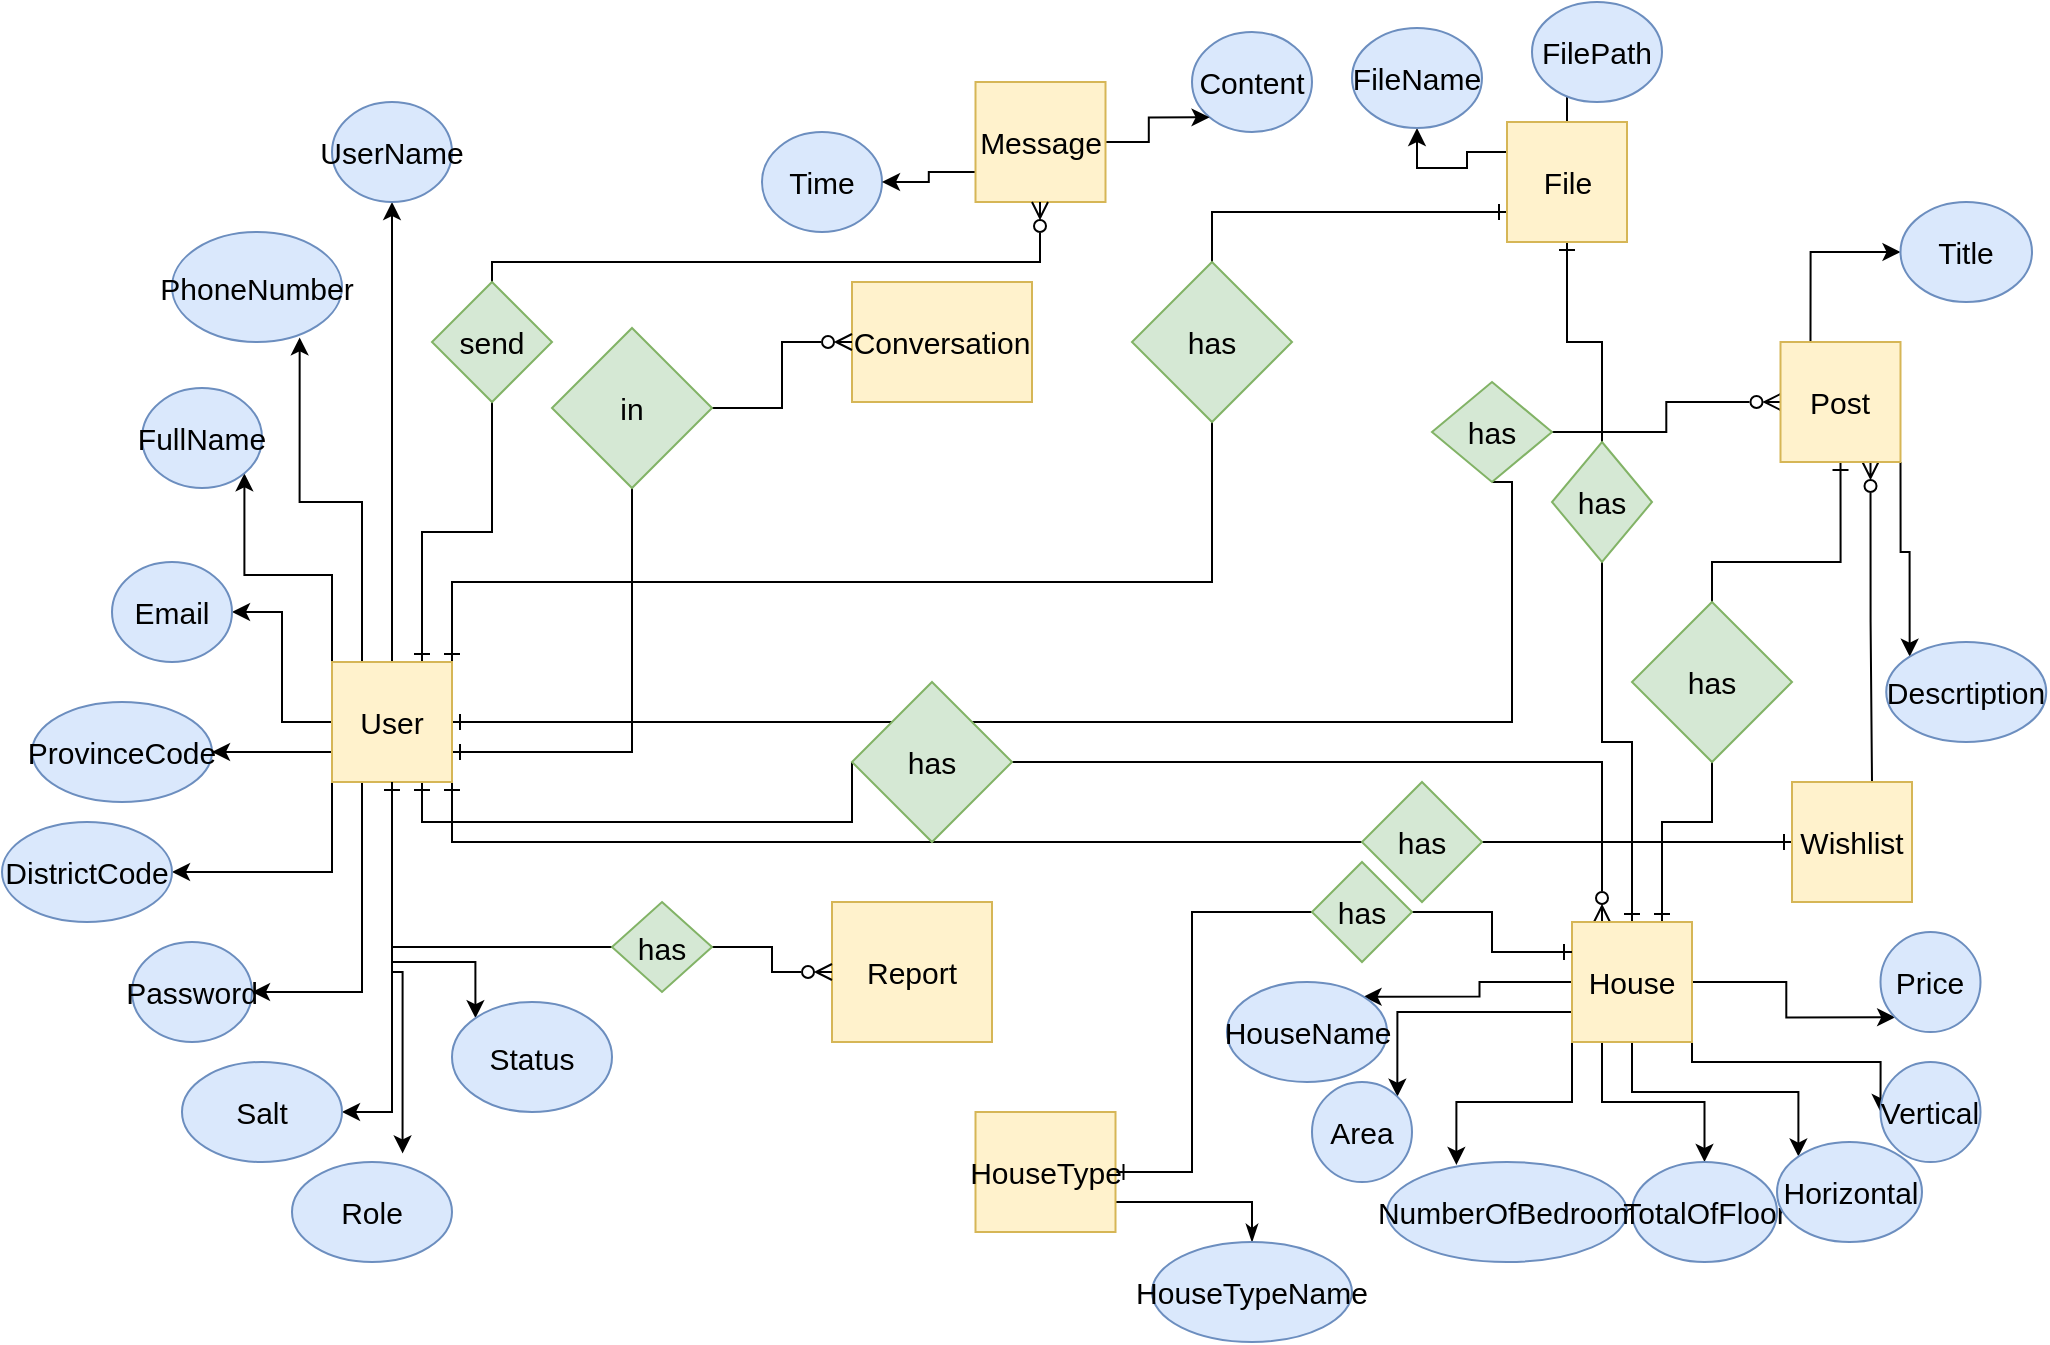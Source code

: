 <mxfile version="19.0.3" type="device"><diagram id="FmdwxySDSCKp9Opaka83" name="Page-1"><mxGraphModel dx="1483" dy="916" grid="1" gridSize="10" guides="1" tooltips="1" connect="1" arrows="1" fold="1" page="1" pageScale="1" pageWidth="850" pageHeight="1100" math="0" shadow="0"><root><mxCell id="0"/><mxCell id="1" parent="0"/><mxCell id="vothqKepjaV7IMrri9B3-199" style="edgeStyle=orthogonalEdgeStyle;rounded=0;orthogonalLoop=1;jettySize=auto;html=1;exitX=1;exitY=0.5;exitDx=0;exitDy=0;entryX=0.5;entryY=1;entryDx=0;entryDy=0;startArrow=ERone;startFill=0;endArrow=none;endFill=0;strokeColor=default;fontSize=15;" parent="1" source="vothqKepjaV7IMrri9B3-1" target="vothqKepjaV7IMrri9B3-181" edge="1"><mxGeometry relative="1" as="geometry"><Array as="points"><mxPoint x="930" y="720"/></Array></mxGeometry></mxCell><mxCell id="vothqKepjaV7IMrri9B3-203" style="edgeStyle=orthogonalEdgeStyle;rounded=0;orthogonalLoop=1;jettySize=auto;html=1;exitX=1;exitY=0;exitDx=0;exitDy=0;entryX=0.5;entryY=1;entryDx=0;entryDy=0;startArrow=ERone;startFill=0;endArrow=none;endFill=0;strokeColor=default;fontSize=15;" parent="1" source="vothqKepjaV7IMrri9B3-1" target="vothqKepjaV7IMrri9B3-153" edge="1"><mxGeometry relative="1" as="geometry"><Array as="points"><mxPoint x="400" y="650"/><mxPoint x="780" y="650"/></Array></mxGeometry></mxCell><mxCell id="vothqKepjaV7IMrri9B3-208" style="edgeStyle=orthogonalEdgeStyle;rounded=0;orthogonalLoop=1;jettySize=auto;html=1;exitX=0.75;exitY=1;exitDx=0;exitDy=0;entryX=0;entryY=0.5;entryDx=0;entryDy=0;startArrow=ERone;startFill=0;endArrow=none;endFill=0;strokeColor=default;fontSize=15;" parent="1" source="vothqKepjaV7IMrri9B3-1" target="vothqKepjaV7IMrri9B3-186" edge="1"><mxGeometry relative="1" as="geometry"><Array as="points"><mxPoint x="385" y="770"/><mxPoint x="600" y="770"/></Array></mxGeometry></mxCell><mxCell id="vothqKepjaV7IMrri9B3-209" style="edgeStyle=orthogonalEdgeStyle;rounded=0;orthogonalLoop=1;jettySize=auto;html=1;exitX=1;exitY=0.75;exitDx=0;exitDy=0;entryX=0.5;entryY=1;entryDx=0;entryDy=0;startArrow=ERone;startFill=0;endArrow=none;endFill=0;strokeColor=default;fontSize=15;" parent="1" source="vothqKepjaV7IMrri9B3-1" target="vothqKepjaV7IMrri9B3-151" edge="1"><mxGeometry relative="1" as="geometry"/></mxCell><mxCell id="rPkwIW3yIsVWiHmnb6V8-9" style="edgeStyle=orthogonalEdgeStyle;rounded=0;orthogonalLoop=1;jettySize=auto;html=1;exitX=1;exitY=1;exitDx=0;exitDy=0;entryX=0;entryY=0.5;entryDx=0;entryDy=0;startArrow=ERone;startFill=0;endArrow=none;endFill=0;fontSize=15;" parent="1" source="vothqKepjaV7IMrri9B3-1" target="rPkwIW3yIsVWiHmnb6V8-8" edge="1"><mxGeometry relative="1" as="geometry"/></mxCell><mxCell id="sPiIAonS0oE09B1eWnh9-6" style="edgeStyle=orthogonalEdgeStyle;rounded=0;orthogonalLoop=1;jettySize=auto;html=1;exitX=0.75;exitY=0;exitDx=0;exitDy=0;entryX=0.5;entryY=1;entryDx=0;entryDy=0;endArrow=none;endFill=0;startArrow=ERone;startFill=0;fontSize=15;" parent="1" source="vothqKepjaV7IMrri9B3-1" target="sPiIAonS0oE09B1eWnh9-4" edge="1"><mxGeometry relative="1" as="geometry"/></mxCell><mxCell id="fuCvZOKL_5Oe063nIJiY-7" style="edgeStyle=orthogonalEdgeStyle;rounded=0;orthogonalLoop=1;jettySize=auto;html=1;exitX=0.5;exitY=0;exitDx=0;exitDy=0;entryX=0.5;entryY=1;entryDx=0;entryDy=0;fontSize=15;" edge="1" parent="1" source="vothqKepjaV7IMrri9B3-1" target="vothqKepjaV7IMrri9B3-9"><mxGeometry relative="1" as="geometry"/></mxCell><mxCell id="fuCvZOKL_5Oe063nIJiY-8" style="edgeStyle=orthogonalEdgeStyle;rounded=0;orthogonalLoop=1;jettySize=auto;html=1;exitX=0.25;exitY=0;exitDx=0;exitDy=0;entryX=0.751;entryY=0.958;entryDx=0;entryDy=0;entryPerimeter=0;fontSize=15;" edge="1" parent="1" source="vothqKepjaV7IMrri9B3-1" target="vothqKepjaV7IMrri9B3-8"><mxGeometry relative="1" as="geometry"/></mxCell><mxCell id="fuCvZOKL_5Oe063nIJiY-9" style="edgeStyle=orthogonalEdgeStyle;rounded=0;orthogonalLoop=1;jettySize=auto;html=1;exitX=0;exitY=0;exitDx=0;exitDy=0;entryX=1;entryY=1;entryDx=0;entryDy=0;fontSize=15;" edge="1" parent="1" source="vothqKepjaV7IMrri9B3-1" target="vothqKepjaV7IMrri9B3-7"><mxGeometry relative="1" as="geometry"/></mxCell><mxCell id="fuCvZOKL_5Oe063nIJiY-10" value="" style="edgeStyle=orthogonalEdgeStyle;rounded=0;orthogonalLoop=1;jettySize=auto;html=1;fontSize=15;" edge="1" parent="1" source="vothqKepjaV7IMrri9B3-1" target="vothqKepjaV7IMrri9B3-6"><mxGeometry relative="1" as="geometry"/></mxCell><mxCell id="fuCvZOKL_5Oe063nIJiY-11" style="edgeStyle=orthogonalEdgeStyle;rounded=0;orthogonalLoop=1;jettySize=auto;html=1;exitX=0;exitY=0.75;exitDx=0;exitDy=0;entryX=1;entryY=0.5;entryDx=0;entryDy=0;fontSize=15;" edge="1" parent="1" source="vothqKepjaV7IMrri9B3-1" target="vothqKepjaV7IMrri9B3-5"><mxGeometry relative="1" as="geometry"/></mxCell><mxCell id="fuCvZOKL_5Oe063nIJiY-12" style="edgeStyle=orthogonalEdgeStyle;rounded=0;orthogonalLoop=1;jettySize=auto;html=1;exitX=0;exitY=1;exitDx=0;exitDy=0;entryX=1;entryY=0.5;entryDx=0;entryDy=0;fontSize=15;" edge="1" parent="1" source="vothqKepjaV7IMrri9B3-1" target="vothqKepjaV7IMrri9B3-4"><mxGeometry relative="1" as="geometry"/></mxCell><mxCell id="fuCvZOKL_5Oe063nIJiY-14" style="edgeStyle=orthogonalEdgeStyle;rounded=0;orthogonalLoop=1;jettySize=auto;html=1;exitX=0.25;exitY=1;exitDx=0;exitDy=0;entryX=1;entryY=0.5;entryDx=0;entryDy=0;fontSize=15;" edge="1" parent="1" source="vothqKepjaV7IMrri9B3-1" target="vothqKepjaV7IMrri9B3-3"><mxGeometry relative="1" as="geometry"/></mxCell><mxCell id="fuCvZOKL_5Oe063nIJiY-16" style="edgeStyle=orthogonalEdgeStyle;rounded=0;orthogonalLoop=1;jettySize=auto;html=1;exitX=0.5;exitY=1;exitDx=0;exitDy=0;entryX=1;entryY=0.5;entryDx=0;entryDy=0;fontSize=15;" edge="1" parent="1" source="vothqKepjaV7IMrri9B3-1" target="vothqKepjaV7IMrri9B3-10"><mxGeometry relative="1" as="geometry"/></mxCell><mxCell id="fuCvZOKL_5Oe063nIJiY-18" style="edgeStyle=orthogonalEdgeStyle;rounded=0;orthogonalLoop=1;jettySize=auto;html=1;exitX=0.5;exitY=1;exitDx=0;exitDy=0;entryX=0.691;entryY=-0.086;entryDx=0;entryDy=0;entryPerimeter=0;fontSize=15;" edge="1" parent="1" source="vothqKepjaV7IMrri9B3-1" target="vothqKepjaV7IMrri9B3-12"><mxGeometry relative="1" as="geometry"/></mxCell><mxCell id="fuCvZOKL_5Oe063nIJiY-19" style="edgeStyle=orthogonalEdgeStyle;rounded=0;orthogonalLoop=1;jettySize=auto;html=1;exitX=0.5;exitY=1;exitDx=0;exitDy=0;entryX=0;entryY=0;entryDx=0;entryDy=0;fontSize=15;" edge="1" parent="1" source="vothqKepjaV7IMrri9B3-1" target="vothqKepjaV7IMrri9B3-13"><mxGeometry relative="1" as="geometry"><Array as="points"><mxPoint x="370" y="840"/><mxPoint x="411" y="840"/></Array></mxGeometry></mxCell><mxCell id="vothqKepjaV7IMrri9B3-1" value="User" style="rounded=0;whiteSpace=wrap;html=1;fillColor=#fff2cc;strokeColor=#d6b656;fontSize=15;" parent="1" vertex="1"><mxGeometry x="340" y="690" width="60" height="60" as="geometry"/></mxCell><mxCell id="vothqKepjaV7IMrri9B3-3" value="Password" style="ellipse;whiteSpace=wrap;html=1;fillColor=#dae8fc;strokeColor=#6c8ebf;fontSize=15;" parent="1" vertex="1"><mxGeometry x="240" y="830" width="60" height="50" as="geometry"/></mxCell><mxCell id="vothqKepjaV7IMrri9B3-4" value="DistrictCode" style="ellipse;whiteSpace=wrap;html=1;fillColor=#dae8fc;strokeColor=#6c8ebf;fontSize=15;" parent="1" vertex="1"><mxGeometry x="175" y="770" width="85" height="50" as="geometry"/></mxCell><mxCell id="vothqKepjaV7IMrri9B3-5" value="ProvinceCode" style="ellipse;whiteSpace=wrap;html=1;fillColor=#dae8fc;strokeColor=#6c8ebf;fontSize=15;" parent="1" vertex="1"><mxGeometry x="190" y="710" width="90" height="50" as="geometry"/></mxCell><mxCell id="vothqKepjaV7IMrri9B3-6" value="Email" style="ellipse;whiteSpace=wrap;html=1;fillColor=#dae8fc;strokeColor=#6c8ebf;direction=south;fontSize=15;" parent="1" vertex="1"><mxGeometry x="230" y="640" width="60" height="50" as="geometry"/></mxCell><mxCell id="vothqKepjaV7IMrri9B3-7" value="FullName" style="ellipse;whiteSpace=wrap;html=1;fillColor=#dae8fc;strokeColor=#6c8ebf;fontSize=15;" parent="1" vertex="1"><mxGeometry x="245" y="553" width="60" height="50" as="geometry"/></mxCell><mxCell id="vothqKepjaV7IMrri9B3-8" value="PhoneNumber" style="ellipse;whiteSpace=wrap;html=1;fillColor=#dae8fc;strokeColor=#6c8ebf;fontSize=15;" parent="1" vertex="1"><mxGeometry x="260" y="475" width="85" height="55" as="geometry"/></mxCell><mxCell id="vothqKepjaV7IMrri9B3-9" value="UserName" style="ellipse;whiteSpace=wrap;html=1;fillColor=#dae8fc;strokeColor=#6c8ebf;fontSize=15;" parent="1" vertex="1"><mxGeometry x="340" y="410" width="60" height="50" as="geometry"/></mxCell><mxCell id="vothqKepjaV7IMrri9B3-10" value="Salt" style="ellipse;whiteSpace=wrap;html=1;fillColor=#dae8fc;strokeColor=#6c8ebf;fontSize=15;" parent="1" vertex="1"><mxGeometry x="265" y="890" width="80" height="50" as="geometry"/></mxCell><mxCell id="vothqKepjaV7IMrri9B3-12" value="Role" style="ellipse;whiteSpace=wrap;html=1;fillColor=#dae8fc;strokeColor=#6c8ebf;fontSize=15;" parent="1" vertex="1"><mxGeometry x="320" y="940" width="80" height="50" as="geometry"/></mxCell><mxCell id="vothqKepjaV7IMrri9B3-13" value="Status" style="ellipse;whiteSpace=wrap;html=1;fillColor=#dae8fc;strokeColor=#6c8ebf;fontSize=15;" parent="1" vertex="1"><mxGeometry x="400" y="860" width="80" height="55" as="geometry"/></mxCell><mxCell id="vothqKepjaV7IMrri9B3-56" value="Conversation" style="rounded=0;whiteSpace=wrap;html=1;fillColor=#fff2cc;strokeColor=#d6b656;fontSize=15;" parent="1" vertex="1"><mxGeometry x="600" y="500" width="90" height="60" as="geometry"/></mxCell><mxCell id="vothqKepjaV7IMrri9B3-57" value="Time" style="ellipse;whiteSpace=wrap;html=1;fillColor=#dae8fc;strokeColor=#6c8ebf;fontSize=15;" parent="1" vertex="1"><mxGeometry x="555" y="425" width="60" height="50" as="geometry"/></mxCell><mxCell id="vothqKepjaV7IMrri9B3-79" value="Content&lt;br style=&quot;font-size: 15px;&quot;&gt;" style="ellipse;whiteSpace=wrap;html=1;fillColor=#dae8fc;strokeColor=#6c8ebf;fontSize=15;" parent="1" vertex="1"><mxGeometry x="770" y="375" width="60" height="50" as="geometry"/></mxCell><mxCell id="vothqKepjaV7IMrri9B3-206" style="edgeStyle=orthogonalEdgeStyle;rounded=0;orthogonalLoop=1;jettySize=auto;html=1;exitX=0;exitY=0.75;exitDx=0;exitDy=0;startArrow=ERone;startFill=0;endArrow=none;endFill=0;strokeColor=default;fontSize=15;" parent="1" source="vothqKepjaV7IMrri9B3-86" target="vothqKepjaV7IMrri9B3-153" edge="1"><mxGeometry relative="1" as="geometry"/></mxCell><mxCell id="vothqKepjaV7IMrri9B3-215" style="edgeStyle=orthogonalEdgeStyle;rounded=0;orthogonalLoop=1;jettySize=auto;html=1;exitX=0.5;exitY=1;exitDx=0;exitDy=0;entryX=0.5;entryY=0;entryDx=0;entryDy=0;startArrow=ERone;startFill=0;endArrow=none;endFill=0;strokeColor=default;fontSize=15;" parent="1" source="vothqKepjaV7IMrri9B3-86" target="vothqKepjaV7IMrri9B3-152" edge="1"><mxGeometry relative="1" as="geometry"/></mxCell><mxCell id="fuCvZOKL_5Oe063nIJiY-4" style="edgeStyle=orthogonalEdgeStyle;rounded=0;orthogonalLoop=1;jettySize=auto;html=1;exitX=0;exitY=0.25;exitDx=0;exitDy=0;entryX=0.5;entryY=1;entryDx=0;entryDy=0;fontSize=15;" edge="1" parent="1" source="vothqKepjaV7IMrri9B3-86" target="vothqKepjaV7IMrri9B3-88"><mxGeometry relative="1" as="geometry"/></mxCell><mxCell id="fuCvZOKL_5Oe063nIJiY-6" style="edgeStyle=orthogonalEdgeStyle;rounded=0;orthogonalLoop=1;jettySize=auto;html=1;exitX=0.5;exitY=0;exitDx=0;exitDy=0;fontSize=15;" edge="1" parent="1" source="vothqKepjaV7IMrri9B3-86" target="vothqKepjaV7IMrri9B3-89"><mxGeometry relative="1" as="geometry"/></mxCell><mxCell id="vothqKepjaV7IMrri9B3-86" value="File" style="rounded=0;whiteSpace=wrap;html=1;fillColor=#fff2cc;strokeColor=#d6b656;fontSize=15;" parent="1" vertex="1"><mxGeometry x="927.5" y="420" width="60" height="60" as="geometry"/></mxCell><mxCell id="vothqKepjaV7IMrri9B3-88" value="FileName" style="ellipse;whiteSpace=wrap;html=1;fillColor=#dae8fc;strokeColor=#6c8ebf;fontSize=15;" parent="1" vertex="1"><mxGeometry x="850" y="373" width="65" height="50" as="geometry"/></mxCell><mxCell id="vothqKepjaV7IMrri9B3-89" value="FilePath" style="ellipse;whiteSpace=wrap;html=1;fillColor=#dae8fc;strokeColor=#6c8ebf;fontSize=15;" parent="1" vertex="1"><mxGeometry x="940" y="360" width="65" height="50" as="geometry"/></mxCell><mxCell id="vothqKepjaV7IMrri9B3-200" style="edgeStyle=orthogonalEdgeStyle;rounded=0;orthogonalLoop=1;jettySize=auto;html=1;exitX=0;exitY=0.5;exitDx=0;exitDy=0;entryX=1;entryY=0.5;entryDx=0;entryDy=0;startArrow=ERzeroToMany;startFill=0;endArrow=none;endFill=0;strokeColor=default;fontSize=15;" parent="1" source="vothqKepjaV7IMrri9B3-98" target="vothqKepjaV7IMrri9B3-181" edge="1"><mxGeometry relative="1" as="geometry"/></mxCell><mxCell id="vothqKepjaV7IMrri9B3-217" style="edgeStyle=orthogonalEdgeStyle;rounded=0;orthogonalLoop=1;jettySize=auto;html=1;exitX=0.5;exitY=1;exitDx=0;exitDy=0;entryX=0.5;entryY=0;entryDx=0;entryDy=0;startArrow=ERone;startFill=0;endArrow=none;endFill=0;strokeColor=default;fontSize=15;" parent="1" source="vothqKepjaV7IMrri9B3-98" target="vothqKepjaV7IMrri9B3-170" edge="1"><mxGeometry relative="1" as="geometry"><Array as="points"><mxPoint x="1094" y="640"/><mxPoint x="1030" y="640"/></Array></mxGeometry></mxCell><mxCell id="rPkwIW3yIsVWiHmnb6V8-12" style="edgeStyle=orthogonalEdgeStyle;rounded=0;orthogonalLoop=1;jettySize=auto;html=1;exitX=0.75;exitY=1;exitDx=0;exitDy=0;entryX=0.75;entryY=0;entryDx=0;entryDy=0;startArrow=ERzeroToMany;startFill=0;endArrow=none;endFill=0;fontSize=15;" parent="1" source="vothqKepjaV7IMrri9B3-98" target="rPkwIW3yIsVWiHmnb6V8-2" edge="1"><mxGeometry relative="1" as="geometry"><Array as="points"><mxPoint x="1109" y="670"/><mxPoint x="1110" y="750"/></Array></mxGeometry></mxCell><mxCell id="fuCvZOKL_5Oe063nIJiY-22" style="edgeStyle=orthogonalEdgeStyle;rounded=0;orthogonalLoop=1;jettySize=auto;html=1;exitX=0.25;exitY=0;exitDx=0;exitDy=0;entryX=0;entryY=0.5;entryDx=0;entryDy=0;fontSize=15;" edge="1" parent="1" source="vothqKepjaV7IMrri9B3-98" target="vothqKepjaV7IMrri9B3-100"><mxGeometry relative="1" as="geometry"/></mxCell><mxCell id="fuCvZOKL_5Oe063nIJiY-23" style="edgeStyle=orthogonalEdgeStyle;rounded=0;orthogonalLoop=1;jettySize=auto;html=1;exitX=1;exitY=1;exitDx=0;exitDy=0;entryX=0;entryY=0;entryDx=0;entryDy=0;fontSize=15;" edge="1" parent="1" source="vothqKepjaV7IMrri9B3-98" target="vothqKepjaV7IMrri9B3-104"><mxGeometry relative="1" as="geometry"/></mxCell><mxCell id="vothqKepjaV7IMrri9B3-98" value="Post" style="rounded=0;whiteSpace=wrap;html=1;fillColor=#fff2cc;strokeColor=#d6b656;fontSize=15;" parent="1" vertex="1"><mxGeometry x="1064.25" y="530" width="60" height="60" as="geometry"/></mxCell><mxCell id="vothqKepjaV7IMrri9B3-100" value="Title" style="ellipse;whiteSpace=wrap;html=1;fillColor=#dae8fc;strokeColor=#6c8ebf;fontSize=15;" parent="1" vertex="1"><mxGeometry x="1124.25" y="460" width="65.75" height="50" as="geometry"/></mxCell><mxCell id="vothqKepjaV7IMrri9B3-104" value="Descrtiption" style="ellipse;whiteSpace=wrap;html=1;fillColor=#dae8fc;strokeColor=#6c8ebf;fontSize=15;" parent="1" vertex="1"><mxGeometry x="1117.12" y="680" width="80" height="50" as="geometry"/></mxCell><mxCell id="vothqKepjaV7IMrri9B3-166" style="edgeStyle=orthogonalEdgeStyle;rounded=0;orthogonalLoop=1;jettySize=auto;html=1;exitX=0.5;exitY=0;exitDx=0;exitDy=0;startArrow=ERone;startFill=0;endArrow=none;endFill=0;strokeColor=default;fontSize=15;" parent="1" source="vothqKepjaV7IMrri9B3-111" target="vothqKepjaV7IMrri9B3-152" edge="1"><mxGeometry relative="1" as="geometry"/></mxCell><mxCell id="vothqKepjaV7IMrri9B3-216" style="edgeStyle=orthogonalEdgeStyle;rounded=0;orthogonalLoop=1;jettySize=auto;html=1;exitX=0.75;exitY=0;exitDx=0;exitDy=0;entryX=0.5;entryY=1;entryDx=0;entryDy=0;startArrow=ERone;startFill=0;endArrow=none;endFill=0;strokeColor=default;fontSize=15;" parent="1" source="vothqKepjaV7IMrri9B3-111" target="vothqKepjaV7IMrri9B3-170" edge="1"><mxGeometry relative="1" as="geometry"><Array as="points"><mxPoint x="1005" y="770"/><mxPoint x="1030" y="770"/></Array></mxGeometry></mxCell><mxCell id="vothqKepjaV7IMrri9B3-219" style="edgeStyle=orthogonalEdgeStyle;rounded=0;orthogonalLoop=1;jettySize=auto;html=1;exitX=0.25;exitY=0;exitDx=0;exitDy=0;entryX=1;entryY=1;entryDx=0;entryDy=0;startArrow=ERzeroToMany;startFill=0;endArrow=none;endFill=0;strokeColor=default;fontSize=15;" parent="1" source="vothqKepjaV7IMrri9B3-111" target="vothqKepjaV7IMrri9B3-186" edge="1"><mxGeometry relative="1" as="geometry"><Array as="points"><mxPoint x="975" y="740"/><mxPoint x="660" y="740"/></Array></mxGeometry></mxCell><mxCell id="fuCvZOKL_5Oe063nIJiY-26" style="edgeStyle=orthogonalEdgeStyle;rounded=0;orthogonalLoop=1;jettySize=auto;html=1;exitX=0;exitY=0.5;exitDx=0;exitDy=0;entryX=1;entryY=0;entryDx=0;entryDy=0;fontSize=15;" edge="1" parent="1" source="vothqKepjaV7IMrri9B3-111" target="vothqKepjaV7IMrri9B3-120"><mxGeometry relative="1" as="geometry"/></mxCell><mxCell id="fuCvZOKL_5Oe063nIJiY-27" style="edgeStyle=orthogonalEdgeStyle;rounded=0;orthogonalLoop=1;jettySize=auto;html=1;exitX=0;exitY=0.75;exitDx=0;exitDy=0;entryX=1;entryY=0;entryDx=0;entryDy=0;fontSize=15;" edge="1" parent="1" source="vothqKepjaV7IMrri9B3-111" target="vothqKepjaV7IMrri9B3-123"><mxGeometry relative="1" as="geometry"/></mxCell><mxCell id="fuCvZOKL_5Oe063nIJiY-28" style="edgeStyle=orthogonalEdgeStyle;rounded=0;orthogonalLoop=1;jettySize=auto;html=1;exitX=0;exitY=1;exitDx=0;exitDy=0;entryX=0.289;entryY=0.029;entryDx=0;entryDy=0;entryPerimeter=0;fontSize=15;" edge="1" parent="1" source="vothqKepjaV7IMrri9B3-111" target="vothqKepjaV7IMrri9B3-124"><mxGeometry relative="1" as="geometry"/></mxCell><mxCell id="fuCvZOKL_5Oe063nIJiY-29" style="edgeStyle=orthogonalEdgeStyle;rounded=0;orthogonalLoop=1;jettySize=auto;html=1;exitX=0.25;exitY=1;exitDx=0;exitDy=0;fontSize=15;" edge="1" parent="1" source="vothqKepjaV7IMrri9B3-111" target="vothqKepjaV7IMrri9B3-125"><mxGeometry relative="1" as="geometry"/></mxCell><mxCell id="fuCvZOKL_5Oe063nIJiY-30" style="edgeStyle=orthogonalEdgeStyle;rounded=0;orthogonalLoop=1;jettySize=auto;html=1;exitX=0.5;exitY=1;exitDx=0;exitDy=0;entryX=0;entryY=0;entryDx=0;entryDy=0;fontSize=15;" edge="1" parent="1" source="vothqKepjaV7IMrri9B3-111" target="vothqKepjaV7IMrri9B3-127"><mxGeometry relative="1" as="geometry"/></mxCell><mxCell id="fuCvZOKL_5Oe063nIJiY-31" style="edgeStyle=orthogonalEdgeStyle;rounded=0;orthogonalLoop=1;jettySize=auto;html=1;exitX=1;exitY=1;exitDx=0;exitDy=0;entryX=0;entryY=0.5;entryDx=0;entryDy=0;fontSize=15;" edge="1" parent="1" source="vothqKepjaV7IMrri9B3-111" target="vothqKepjaV7IMrri9B3-128"><mxGeometry relative="1" as="geometry"><Array as="points"><mxPoint x="1020" y="890"/><mxPoint x="1114" y="890"/></Array></mxGeometry></mxCell><mxCell id="fuCvZOKL_5Oe063nIJiY-32" style="edgeStyle=orthogonalEdgeStyle;rounded=0;orthogonalLoop=1;jettySize=auto;html=1;exitX=1;exitY=0.5;exitDx=0;exitDy=0;entryX=0;entryY=1;entryDx=0;entryDy=0;fontSize=15;" edge="1" parent="1" source="vothqKepjaV7IMrri9B3-111" target="vothqKepjaV7IMrri9B3-129"><mxGeometry relative="1" as="geometry"/></mxCell><mxCell id="vothqKepjaV7IMrri9B3-111" value="House" style="rounded=0;whiteSpace=wrap;html=1;fillColor=#fff2cc;strokeColor=#d6b656;fontSize=15;" parent="1" vertex="1"><mxGeometry x="960" y="820" width="60" height="60" as="geometry"/></mxCell><mxCell id="vothqKepjaV7IMrri9B3-120" value="HouseName" style="ellipse;whiteSpace=wrap;html=1;fillColor=#dae8fc;strokeColor=#6c8ebf;fontSize=15;" parent="1" vertex="1"><mxGeometry x="787.5" y="850" width="80" height="50" as="geometry"/></mxCell><mxCell id="vothqKepjaV7IMrri9B3-123" value="Area" style="ellipse;whiteSpace=wrap;html=1;fillColor=#dae8fc;strokeColor=#6c8ebf;fontSize=15;" parent="1" vertex="1"><mxGeometry x="830" y="900" width="50" height="50" as="geometry"/></mxCell><mxCell id="vothqKepjaV7IMrri9B3-124" value="NumberOfBedroom" style="ellipse;whiteSpace=wrap;html=1;fillColor=#dae8fc;strokeColor=#6c8ebf;fontSize=15;" parent="1" vertex="1"><mxGeometry x="867.5" y="940" width="120" height="50" as="geometry"/></mxCell><mxCell id="vothqKepjaV7IMrri9B3-125" value="TotalOfFloor" style="ellipse;whiteSpace=wrap;html=1;fillColor=#dae8fc;strokeColor=#6c8ebf;fontSize=15;" parent="1" vertex="1"><mxGeometry x="990" y="940" width="72.5" height="50" as="geometry"/></mxCell><mxCell id="vothqKepjaV7IMrri9B3-127" value="Horizontal" style="ellipse;whiteSpace=wrap;html=1;fillColor=#dae8fc;strokeColor=#6c8ebf;fontSize=15;" parent="1" vertex="1"><mxGeometry x="1062.5" y="930" width="72.5" height="50" as="geometry"/></mxCell><mxCell id="vothqKepjaV7IMrri9B3-128" value="Vertical" style="ellipse;whiteSpace=wrap;html=1;fillColor=#dae8fc;strokeColor=#6c8ebf;fontSize=15;" parent="1" vertex="1"><mxGeometry x="1114.25" y="890" width="50" height="50" as="geometry"/></mxCell><mxCell id="vothqKepjaV7IMrri9B3-129" value="Price" style="ellipse;whiteSpace=wrap;html=1;fillColor=#dae8fc;strokeColor=#6c8ebf;fontSize=15;" parent="1" vertex="1"><mxGeometry x="1114.25" y="825" width="50" height="50" as="geometry"/></mxCell><mxCell id="sPiIAonS0oE09B1eWnh9-9" style="edgeStyle=orthogonalEdgeStyle;rounded=0;orthogonalLoop=1;jettySize=auto;html=1;exitX=1;exitY=0.5;exitDx=0;exitDy=0;entryX=0;entryY=0.5;entryDx=0;entryDy=0;startArrow=none;startFill=0;endArrow=ERzeroToMany;endFill=0;fontSize=15;" parent="1" source="vothqKepjaV7IMrri9B3-151" target="vothqKepjaV7IMrri9B3-56" edge="1"><mxGeometry relative="1" as="geometry"/></mxCell><mxCell id="vothqKepjaV7IMrri9B3-151" value="in" style="rhombus;whiteSpace=wrap;html=1;fillColor=#d5e8d4;strokeColor=#82b366;fontSize=15;" parent="1" vertex="1"><mxGeometry x="450" y="523" width="80" height="80" as="geometry"/></mxCell><mxCell id="vothqKepjaV7IMrri9B3-152" value="has" style="rhombus;whiteSpace=wrap;html=1;fillColor=#d5e8d4;strokeColor=#82b366;fontSize=15;" parent="1" vertex="1"><mxGeometry x="950" y="580" width="50" height="60" as="geometry"/></mxCell><mxCell id="vothqKepjaV7IMrri9B3-153" value="has" style="rhombus;whiteSpace=wrap;html=1;fillColor=#d5e8d4;strokeColor=#82b366;fontSize=15;" parent="1" vertex="1"><mxGeometry x="740" y="490" width="80" height="80" as="geometry"/></mxCell><mxCell id="vothqKepjaV7IMrri9B3-170" value="has" style="rhombus;whiteSpace=wrap;html=1;fillColor=#d5e8d4;strokeColor=#82b366;fontSize=15;" parent="1" vertex="1"><mxGeometry x="990" y="660" width="80" height="80" as="geometry"/></mxCell><mxCell id="vothqKepjaV7IMrri9B3-230" style="edgeStyle=orthogonalEdgeStyle;rounded=0;orthogonalLoop=1;jettySize=auto;html=1;exitX=1;exitY=0.5;exitDx=0;exitDy=0;startArrow=ERone;startFill=0;endArrow=none;endFill=0;strokeColor=default;fontSize=15;" parent="1" source="vothqKepjaV7IMrri9B3-173" target="vothqKepjaV7IMrri9B3-178" edge="1"><mxGeometry relative="1" as="geometry"><Array as="points"><mxPoint x="770" y="945"/><mxPoint x="770" y="815"/></Array></mxGeometry></mxCell><mxCell id="fuCvZOKL_5Oe063nIJiY-37" style="edgeStyle=orthogonalEdgeStyle;rounded=0;orthogonalLoop=1;jettySize=auto;html=1;exitX=1;exitY=0.75;exitDx=0;exitDy=0;endArrow=classicThin;endFill=1;fontSize=15;" edge="1" parent="1" source="vothqKepjaV7IMrri9B3-173" target="vothqKepjaV7IMrri9B3-175"><mxGeometry relative="1" as="geometry"/></mxCell><mxCell id="vothqKepjaV7IMrri9B3-173" value="HouseType" style="rounded=0;whiteSpace=wrap;html=1;fillColor=#fff2cc;strokeColor=#d6b656;fontSize=15;" parent="1" vertex="1"><mxGeometry x="661.75" y="915" width="70" height="60" as="geometry"/></mxCell><mxCell id="vothqKepjaV7IMrri9B3-175" value="HouseTypeName" style="ellipse;whiteSpace=wrap;html=1;fillColor=#dae8fc;strokeColor=#6c8ebf;fontSize=15;" parent="1" vertex="1"><mxGeometry x="750" y="980" width="100" height="50" as="geometry"/></mxCell><mxCell id="fuCvZOKL_5Oe063nIJiY-36" style="edgeStyle=orthogonalEdgeStyle;rounded=0;orthogonalLoop=1;jettySize=auto;html=1;exitX=1;exitY=0.5;exitDx=0;exitDy=0;entryX=0;entryY=0.25;entryDx=0;entryDy=0;endArrow=ERone;endFill=0;fontSize=15;" edge="1" parent="1" source="vothqKepjaV7IMrri9B3-178" target="vothqKepjaV7IMrri9B3-111"><mxGeometry relative="1" as="geometry"/></mxCell><mxCell id="vothqKepjaV7IMrri9B3-178" value="has" style="rhombus;whiteSpace=wrap;html=1;fillColor=#d5e8d4;strokeColor=#82b366;fontSize=15;" parent="1" vertex="1"><mxGeometry x="830" y="790" width="50" height="50" as="geometry"/></mxCell><mxCell id="vothqKepjaV7IMrri9B3-181" value="has" style="rhombus;whiteSpace=wrap;html=1;fillColor=#d5e8d4;strokeColor=#82b366;fontSize=15;" parent="1" vertex="1"><mxGeometry x="890" y="550" width="60" height="50" as="geometry"/></mxCell><mxCell id="vothqKepjaV7IMrri9B3-186" value="has" style="rhombus;whiteSpace=wrap;html=1;fillColor=#d5e8d4;strokeColor=#82b366;fontSize=15;" parent="1" vertex="1"><mxGeometry x="600" y="700" width="80" height="80" as="geometry"/></mxCell><mxCell id="rPkwIW3yIsVWiHmnb6V8-11" style="edgeStyle=orthogonalEdgeStyle;rounded=0;orthogonalLoop=1;jettySize=auto;html=1;exitX=0;exitY=0.5;exitDx=0;exitDy=0;entryX=1;entryY=0.5;entryDx=0;entryDy=0;startArrow=ERone;startFill=0;endArrow=none;endFill=0;fontSize=15;" parent="1" source="rPkwIW3yIsVWiHmnb6V8-2" target="rPkwIW3yIsVWiHmnb6V8-8" edge="1"><mxGeometry relative="1" as="geometry"/></mxCell><mxCell id="rPkwIW3yIsVWiHmnb6V8-2" value="Wishlist" style="rounded=0;whiteSpace=wrap;html=1;fillColor=#fff2cc;strokeColor=#d6b656;fontSize=15;" parent="1" vertex="1"><mxGeometry x="1070" y="750" width="60" height="60" as="geometry"/></mxCell><mxCell id="rPkwIW3yIsVWiHmnb6V8-8" value="has" style="rhombus;whiteSpace=wrap;html=1;fillColor=#d5e8d4;strokeColor=#82b366;fontSize=15;" parent="1" vertex="1"><mxGeometry x="855" y="750" width="60" height="60" as="geometry"/></mxCell><mxCell id="fuCvZOKL_5Oe063nIJiY-20" style="edgeStyle=orthogonalEdgeStyle;rounded=0;orthogonalLoop=1;jettySize=auto;html=1;exitX=0;exitY=0.75;exitDx=0;exitDy=0;entryX=1;entryY=0.5;entryDx=0;entryDy=0;fontSize=15;" edge="1" parent="1" source="sPiIAonS0oE09B1eWnh9-1" target="vothqKepjaV7IMrri9B3-57"><mxGeometry relative="1" as="geometry"/></mxCell><mxCell id="fuCvZOKL_5Oe063nIJiY-33" style="edgeStyle=orthogonalEdgeStyle;rounded=0;orthogonalLoop=1;jettySize=auto;html=1;exitX=1;exitY=0.5;exitDx=0;exitDy=0;entryX=0;entryY=1;entryDx=0;entryDy=0;fontSize=15;" edge="1" parent="1" source="sPiIAonS0oE09B1eWnh9-1" target="vothqKepjaV7IMrri9B3-79"><mxGeometry relative="1" as="geometry"/></mxCell><mxCell id="sPiIAonS0oE09B1eWnh9-1" value="Message" style="rounded=0;whiteSpace=wrap;html=1;fillColor=#fff2cc;strokeColor=#d6b656;fontSize=15;" parent="1" vertex="1"><mxGeometry x="661.75" y="400" width="65" height="60" as="geometry"/></mxCell><mxCell id="sPiIAonS0oE09B1eWnh9-8" style="edgeStyle=orthogonalEdgeStyle;rounded=0;orthogonalLoop=1;jettySize=auto;html=1;exitX=0.5;exitY=0;exitDx=0;exitDy=0;startArrow=none;startFill=0;endArrow=ERzeroToMany;endFill=0;fontSize=15;" parent="1" source="sPiIAonS0oE09B1eWnh9-4" target="sPiIAonS0oE09B1eWnh9-1" edge="1"><mxGeometry relative="1" as="geometry"><Array as="points"><mxPoint x="420" y="490"/><mxPoint x="694" y="490"/></Array></mxGeometry></mxCell><mxCell id="sPiIAonS0oE09B1eWnh9-4" value="send" style="rhombus;whiteSpace=wrap;html=1;fillColor=#d5e8d4;strokeColor=#82b366;fontSize=15;" parent="1" vertex="1"><mxGeometry x="390" y="500" width="60" height="60" as="geometry"/></mxCell><mxCell id="fuCvZOKL_5Oe063nIJiY-25" style="edgeStyle=orthogonalEdgeStyle;rounded=0;orthogonalLoop=1;jettySize=auto;html=1;exitX=0.5;exitY=1;exitDx=0;exitDy=0;fontSize=15;" edge="1" parent="1" source="vothqKepjaV7IMrri9B3-124" target="vothqKepjaV7IMrri9B3-124"><mxGeometry relative="1" as="geometry"/></mxCell><mxCell id="fuCvZOKL_5Oe063nIJiY-34" value="Report&lt;br style=&quot;font-size: 15px;&quot;&gt;" style="rounded=0;whiteSpace=wrap;html=1;fillColor=#fff2cc;strokeColor=#d6b656;fontSize=15;" vertex="1" parent="1"><mxGeometry x="590" y="810" width="80" height="70" as="geometry"/></mxCell><mxCell id="fuCvZOKL_5Oe063nIJiY-41" style="edgeStyle=orthogonalEdgeStyle;rounded=0;orthogonalLoop=1;jettySize=auto;html=1;exitX=0;exitY=0.5;exitDx=0;exitDy=0;entryX=0.5;entryY=1;entryDx=0;entryDy=0;endArrow=ERone;endFill=0;fontSize=15;" edge="1" parent="1" source="fuCvZOKL_5Oe063nIJiY-39" target="vothqKepjaV7IMrri9B3-1"><mxGeometry relative="1" as="geometry"/></mxCell><mxCell id="fuCvZOKL_5Oe063nIJiY-42" style="edgeStyle=orthogonalEdgeStyle;rounded=0;orthogonalLoop=1;jettySize=auto;html=1;exitX=1;exitY=0.5;exitDx=0;exitDy=0;entryX=0;entryY=0.5;entryDx=0;entryDy=0;endArrow=ERzeroToMany;endFill=0;fontSize=15;" edge="1" parent="1" source="fuCvZOKL_5Oe063nIJiY-39" target="fuCvZOKL_5Oe063nIJiY-34"><mxGeometry relative="1" as="geometry"/></mxCell><mxCell id="fuCvZOKL_5Oe063nIJiY-39" value="has" style="rhombus;whiteSpace=wrap;html=1;fillColor=#d5e8d4;strokeColor=#82b366;fontSize=15;" vertex="1" parent="1"><mxGeometry x="480" y="810" width="50" height="45" as="geometry"/></mxCell></root></mxGraphModel></diagram></mxfile>